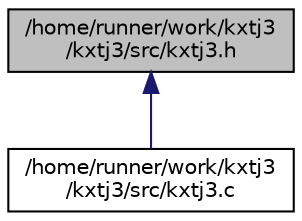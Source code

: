 digraph "/home/runner/work/kxtj3/kxtj3/src/kxtj3.h"
{
 // LATEX_PDF_SIZE
  edge [fontname="Helvetica",fontsize="10",labelfontname="Helvetica",labelfontsize="10"];
  node [fontname="Helvetica",fontsize="10",shape=record];
  Node1 [label="/home/runner/work/kxtj3\l/kxtj3/src/kxtj3.h",height=0.2,width=0.4,color="black", fillcolor="grey75", style="filled", fontcolor="black",tooltip="Primary library headers, include this to use the library."];
  Node1 -> Node2 [dir="back",color="midnightblue",fontsize="10",style="solid"];
  Node2 [label="/home/runner/work/kxtj3\l/kxtj3/src/kxtj3.c",height=0.2,width=0.4,color="black", fillcolor="white", style="filled",URL="$kxtj3_8c.html",tooltip="Code for primary kxtj3 library."];
}
